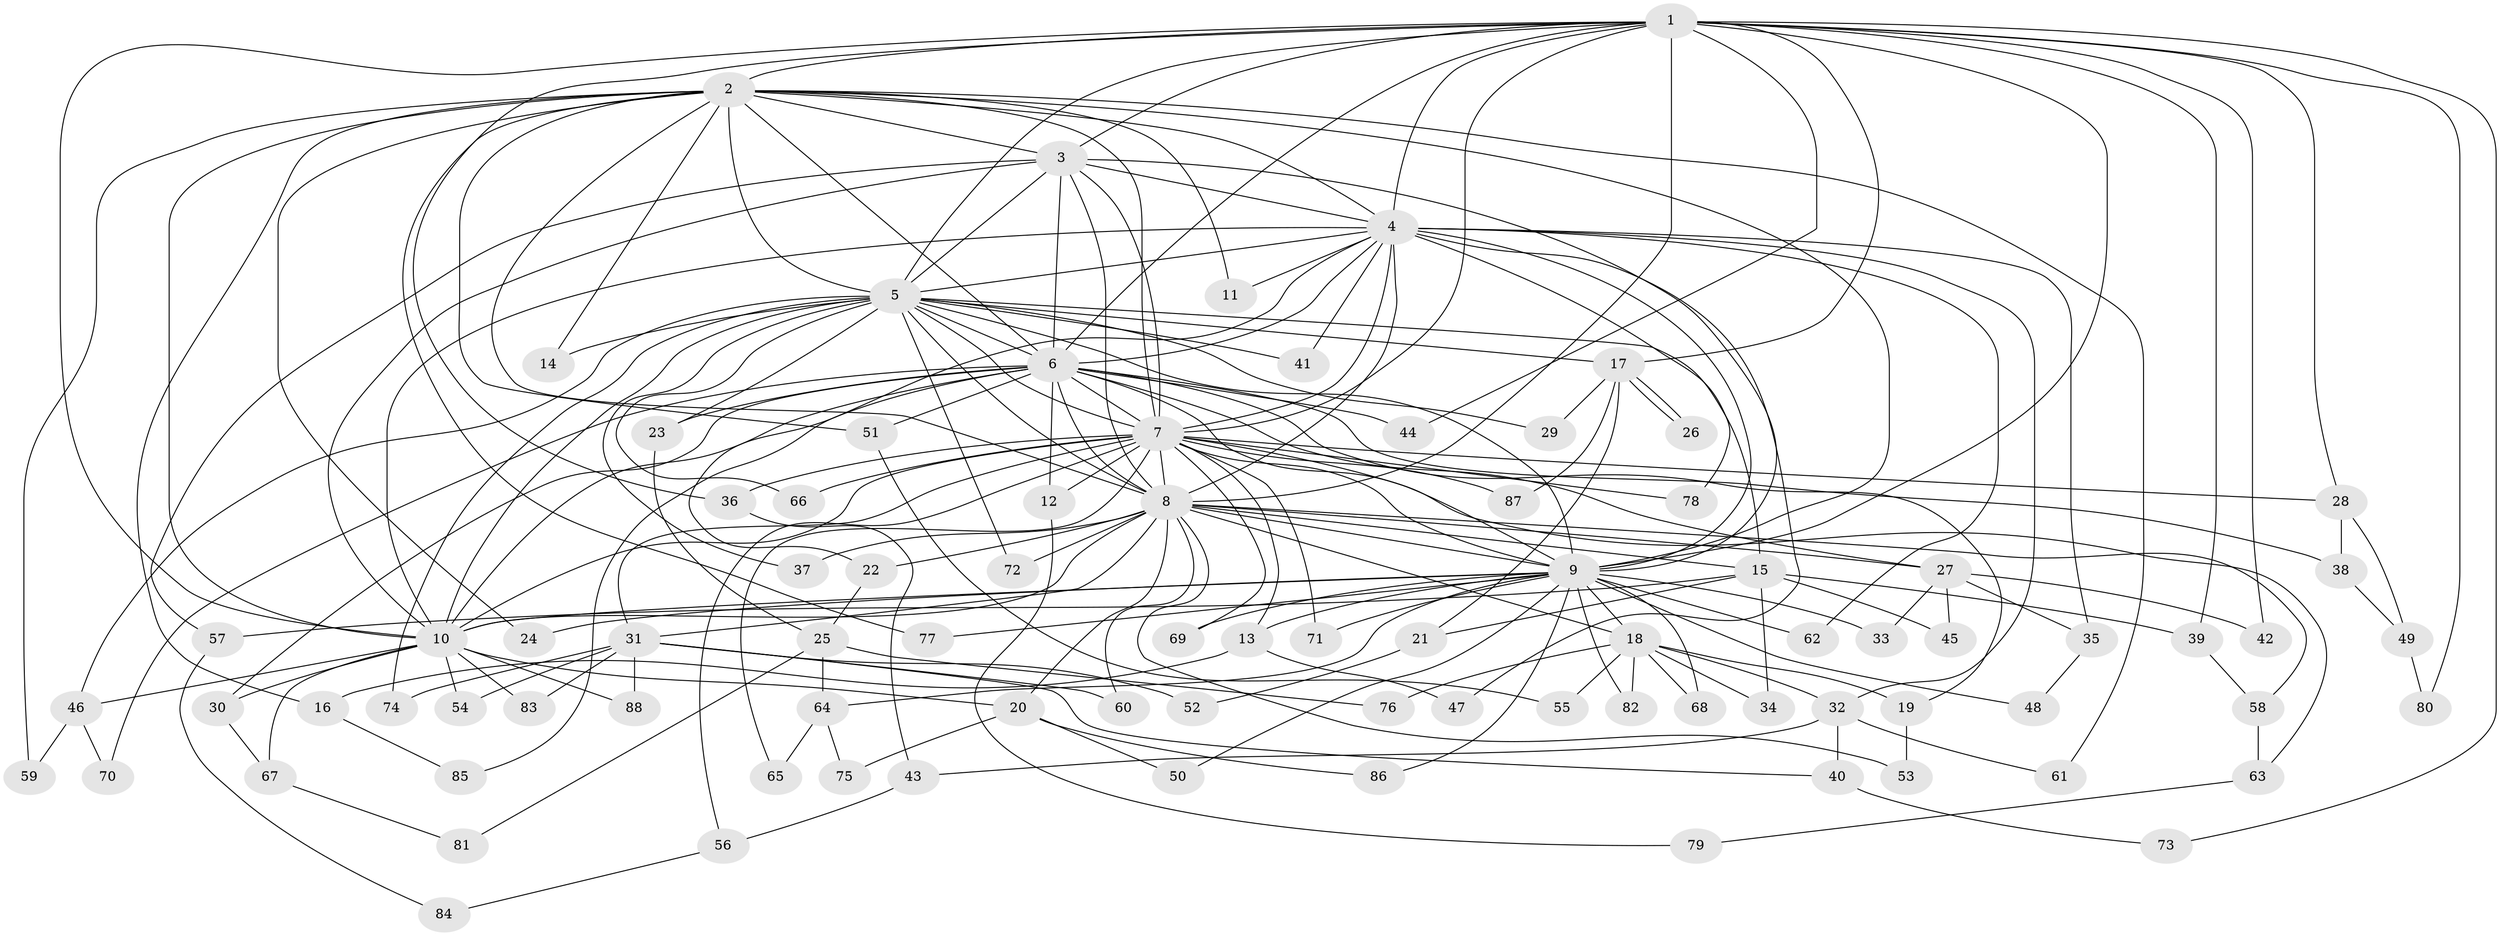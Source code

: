 // Generated by graph-tools (version 1.1) at 2025/35/03/09/25 02:35:01]
// undirected, 88 vertices, 201 edges
graph export_dot {
graph [start="1"]
  node [color=gray90,style=filled];
  1;
  2;
  3;
  4;
  5;
  6;
  7;
  8;
  9;
  10;
  11;
  12;
  13;
  14;
  15;
  16;
  17;
  18;
  19;
  20;
  21;
  22;
  23;
  24;
  25;
  26;
  27;
  28;
  29;
  30;
  31;
  32;
  33;
  34;
  35;
  36;
  37;
  38;
  39;
  40;
  41;
  42;
  43;
  44;
  45;
  46;
  47;
  48;
  49;
  50;
  51;
  52;
  53;
  54;
  55;
  56;
  57;
  58;
  59;
  60;
  61;
  62;
  63;
  64;
  65;
  66;
  67;
  68;
  69;
  70;
  71;
  72;
  73;
  74;
  75;
  76;
  77;
  78;
  79;
  80;
  81;
  82;
  83;
  84;
  85;
  86;
  87;
  88;
  1 -- 2;
  1 -- 3;
  1 -- 4;
  1 -- 5;
  1 -- 6;
  1 -- 7;
  1 -- 8;
  1 -- 9;
  1 -- 10;
  1 -- 17;
  1 -- 28;
  1 -- 36;
  1 -- 39;
  1 -- 42;
  1 -- 44;
  1 -- 73;
  1 -- 80;
  2 -- 3;
  2 -- 4;
  2 -- 5;
  2 -- 6;
  2 -- 7;
  2 -- 8;
  2 -- 9;
  2 -- 10;
  2 -- 11;
  2 -- 14;
  2 -- 16;
  2 -- 24;
  2 -- 51;
  2 -- 59;
  2 -- 61;
  2 -- 77;
  3 -- 4;
  3 -- 5;
  3 -- 6;
  3 -- 7;
  3 -- 8;
  3 -- 9;
  3 -- 10;
  3 -- 57;
  4 -- 5;
  4 -- 6;
  4 -- 7;
  4 -- 8;
  4 -- 9;
  4 -- 10;
  4 -- 11;
  4 -- 22;
  4 -- 32;
  4 -- 35;
  4 -- 41;
  4 -- 47;
  4 -- 62;
  4 -- 78;
  5 -- 6;
  5 -- 7;
  5 -- 8;
  5 -- 9;
  5 -- 10;
  5 -- 14;
  5 -- 15;
  5 -- 17;
  5 -- 23;
  5 -- 29;
  5 -- 37;
  5 -- 41;
  5 -- 46;
  5 -- 66;
  5 -- 72;
  5 -- 74;
  6 -- 7;
  6 -- 8;
  6 -- 9;
  6 -- 10;
  6 -- 12;
  6 -- 19;
  6 -- 23;
  6 -- 27;
  6 -- 30;
  6 -- 38;
  6 -- 44;
  6 -- 51;
  6 -- 70;
  6 -- 85;
  7 -- 8;
  7 -- 9;
  7 -- 10;
  7 -- 12;
  7 -- 13;
  7 -- 28;
  7 -- 31;
  7 -- 36;
  7 -- 56;
  7 -- 63;
  7 -- 65;
  7 -- 66;
  7 -- 69;
  7 -- 71;
  7 -- 78;
  7 -- 87;
  8 -- 9;
  8 -- 10;
  8 -- 15;
  8 -- 18;
  8 -- 20;
  8 -- 22;
  8 -- 27;
  8 -- 31;
  8 -- 37;
  8 -- 53;
  8 -- 58;
  8 -- 60;
  8 -- 72;
  9 -- 10;
  9 -- 13;
  9 -- 18;
  9 -- 24;
  9 -- 33;
  9 -- 48;
  9 -- 50;
  9 -- 62;
  9 -- 64;
  9 -- 68;
  9 -- 69;
  9 -- 71;
  9 -- 77;
  9 -- 82;
  9 -- 86;
  10 -- 20;
  10 -- 30;
  10 -- 46;
  10 -- 54;
  10 -- 67;
  10 -- 83;
  10 -- 88;
  12 -- 79;
  13 -- 16;
  13 -- 47;
  15 -- 21;
  15 -- 34;
  15 -- 39;
  15 -- 45;
  15 -- 57;
  16 -- 85;
  17 -- 21;
  17 -- 26;
  17 -- 26;
  17 -- 29;
  17 -- 87;
  18 -- 19;
  18 -- 32;
  18 -- 34;
  18 -- 55;
  18 -- 68;
  18 -- 76;
  18 -- 82;
  19 -- 53;
  20 -- 50;
  20 -- 75;
  20 -- 86;
  21 -- 52;
  22 -- 25;
  23 -- 25;
  25 -- 64;
  25 -- 76;
  25 -- 81;
  27 -- 33;
  27 -- 35;
  27 -- 42;
  27 -- 45;
  28 -- 38;
  28 -- 49;
  30 -- 67;
  31 -- 40;
  31 -- 52;
  31 -- 54;
  31 -- 60;
  31 -- 74;
  31 -- 83;
  31 -- 88;
  32 -- 40;
  32 -- 43;
  32 -- 61;
  35 -- 48;
  36 -- 43;
  38 -- 49;
  39 -- 58;
  40 -- 73;
  43 -- 56;
  46 -- 59;
  46 -- 70;
  49 -- 80;
  51 -- 55;
  56 -- 84;
  57 -- 84;
  58 -- 63;
  63 -- 79;
  64 -- 65;
  64 -- 75;
  67 -- 81;
}

